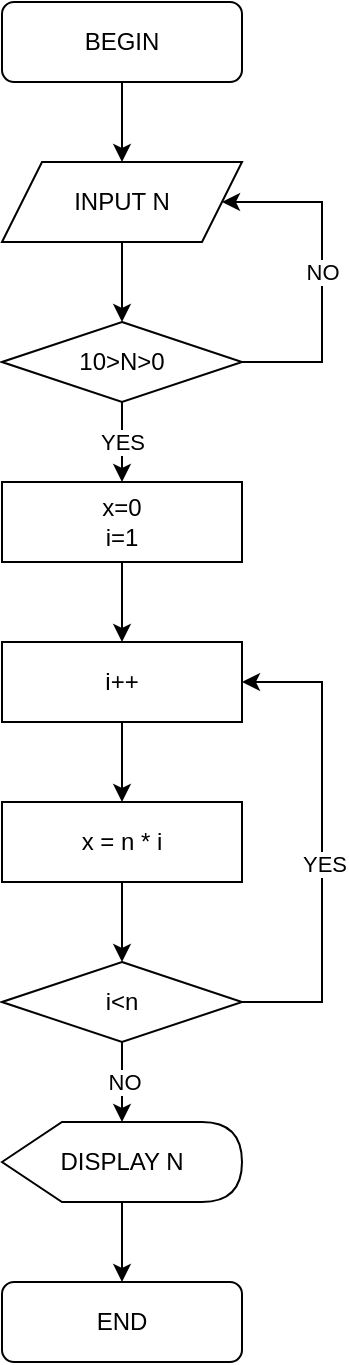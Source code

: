 <mxfile version="16.2.7" type="device"><diagram id="C5RBs43oDa-KdzZeNtuy" name="Page-1"><mxGraphModel dx="1038" dy="579" grid="1" gridSize="10" guides="1" tooltips="1" connect="1" arrows="1" fold="1" page="1" pageScale="1" pageWidth="827" pageHeight="1169" math="0" shadow="0"><root><mxCell id="WIyWlLk6GJQsqaUBKTNV-0"/><mxCell id="WIyWlLk6GJQsqaUBKTNV-1" parent="WIyWlLk6GJQsqaUBKTNV-0"/><mxCell id="KPccNytppL_xNcV1_Lv2-21" style="edgeStyle=orthogonalEdgeStyle;rounded=0;orthogonalLoop=1;jettySize=auto;html=1;entryX=0.5;entryY=0;entryDx=0;entryDy=0;" edge="1" parent="WIyWlLk6GJQsqaUBKTNV-1" source="KPccNytppL_xNcV1_Lv2-8" target="KPccNytppL_xNcV1_Lv2-20"><mxGeometry relative="1" as="geometry"/></mxCell><mxCell id="KPccNytppL_xNcV1_Lv2-8" value="x=0&lt;br&gt;i=1" style="rounded=0;whiteSpace=wrap;html=1;" vertex="1" parent="WIyWlLk6GJQsqaUBKTNV-1"><mxGeometry x="160" y="320" width="120" height="40" as="geometry"/></mxCell><mxCell id="KPccNytppL_xNcV1_Lv2-16" style="edgeStyle=orthogonalEdgeStyle;rounded=0;orthogonalLoop=1;jettySize=auto;html=1;entryX=0.5;entryY=0;entryDx=0;entryDy=0;" edge="1" parent="WIyWlLk6GJQsqaUBKTNV-1" source="KPccNytppL_xNcV1_Lv2-13" target="KPccNytppL_xNcV1_Lv2-14"><mxGeometry relative="1" as="geometry"/></mxCell><mxCell id="KPccNytppL_xNcV1_Lv2-13" value="BEGIN" style="rounded=1;whiteSpace=wrap;html=1;" vertex="1" parent="WIyWlLk6GJQsqaUBKTNV-1"><mxGeometry x="160" y="80" width="120" height="40" as="geometry"/></mxCell><mxCell id="KPccNytppL_xNcV1_Lv2-17" style="edgeStyle=orthogonalEdgeStyle;rounded=0;orthogonalLoop=1;jettySize=auto;html=1;entryX=0.5;entryY=0;entryDx=0;entryDy=0;" edge="1" parent="WIyWlLk6GJQsqaUBKTNV-1" source="KPccNytppL_xNcV1_Lv2-14" target="KPccNytppL_xNcV1_Lv2-15"><mxGeometry relative="1" as="geometry"/></mxCell><mxCell id="KPccNytppL_xNcV1_Lv2-14" value="INPUT N" style="shape=parallelogram;perimeter=parallelogramPerimeter;whiteSpace=wrap;html=1;fixedSize=1;" vertex="1" parent="WIyWlLk6GJQsqaUBKTNV-1"><mxGeometry x="160" y="160" width="120" height="40" as="geometry"/></mxCell><mxCell id="KPccNytppL_xNcV1_Lv2-18" value="YES" style="edgeStyle=orthogonalEdgeStyle;rounded=0;orthogonalLoop=1;jettySize=auto;html=1;entryX=0.5;entryY=0;entryDx=0;entryDy=0;" edge="1" parent="WIyWlLk6GJQsqaUBKTNV-1" source="KPccNytppL_xNcV1_Lv2-15" target="KPccNytppL_xNcV1_Lv2-8"><mxGeometry relative="1" as="geometry"/></mxCell><mxCell id="KPccNytppL_xNcV1_Lv2-19" value="NO" style="edgeStyle=orthogonalEdgeStyle;rounded=0;orthogonalLoop=1;jettySize=auto;html=1;entryX=1;entryY=0.5;entryDx=0;entryDy=0;" edge="1" parent="WIyWlLk6GJQsqaUBKTNV-1" source="KPccNytppL_xNcV1_Lv2-15" target="KPccNytppL_xNcV1_Lv2-14"><mxGeometry relative="1" as="geometry"><Array as="points"><mxPoint x="320" y="260"/><mxPoint x="320" y="180"/></Array></mxGeometry></mxCell><mxCell id="KPccNytppL_xNcV1_Lv2-15" value="10&amp;gt;N&amp;gt;0" style="rhombus;whiteSpace=wrap;html=1;" vertex="1" parent="WIyWlLk6GJQsqaUBKTNV-1"><mxGeometry x="160" y="240" width="120" height="40" as="geometry"/></mxCell><mxCell id="KPccNytppL_xNcV1_Lv2-23" style="edgeStyle=orthogonalEdgeStyle;rounded=0;orthogonalLoop=1;jettySize=auto;html=1;entryX=0.5;entryY=0;entryDx=0;entryDy=0;" edge="1" parent="WIyWlLk6GJQsqaUBKTNV-1" source="KPccNytppL_xNcV1_Lv2-20" target="KPccNytppL_xNcV1_Lv2-22"><mxGeometry relative="1" as="geometry"/></mxCell><mxCell id="KPccNytppL_xNcV1_Lv2-20" value="i++" style="rounded=0;whiteSpace=wrap;html=1;" vertex="1" parent="WIyWlLk6GJQsqaUBKTNV-1"><mxGeometry x="160" y="400" width="120" height="40" as="geometry"/></mxCell><mxCell id="KPccNytppL_xNcV1_Lv2-28" style="edgeStyle=orthogonalEdgeStyle;rounded=0;orthogonalLoop=1;jettySize=auto;html=1;entryX=0.5;entryY=0;entryDx=0;entryDy=0;" edge="1" parent="WIyWlLk6GJQsqaUBKTNV-1" source="KPccNytppL_xNcV1_Lv2-22" target="KPccNytppL_xNcV1_Lv2-24"><mxGeometry relative="1" as="geometry"/></mxCell><mxCell id="KPccNytppL_xNcV1_Lv2-22" value="x = n * i" style="rounded=0;whiteSpace=wrap;html=1;" vertex="1" parent="WIyWlLk6GJQsqaUBKTNV-1"><mxGeometry x="160" y="480" width="120" height="40" as="geometry"/></mxCell><mxCell id="KPccNytppL_xNcV1_Lv2-26" style="edgeStyle=orthogonalEdgeStyle;rounded=0;orthogonalLoop=1;jettySize=auto;html=1;entryX=1;entryY=0.5;entryDx=0;entryDy=0;" edge="1" parent="WIyWlLk6GJQsqaUBKTNV-1" source="KPccNytppL_xNcV1_Lv2-24" target="KPccNytppL_xNcV1_Lv2-20"><mxGeometry relative="1" as="geometry"><Array as="points"><mxPoint x="320" y="580"/><mxPoint x="320" y="420"/></Array></mxGeometry></mxCell><mxCell id="KPccNytppL_xNcV1_Lv2-27" value="YES" style="edgeLabel;html=1;align=center;verticalAlign=middle;resizable=0;points=[];" vertex="1" connectable="0" parent="KPccNytppL_xNcV1_Lv2-26"><mxGeometry x="-0.092" y="-1" relative="1" as="geometry"><mxPoint as="offset"/></mxGeometry></mxCell><mxCell id="KPccNytppL_xNcV1_Lv2-29" value="NO" style="edgeStyle=orthogonalEdgeStyle;rounded=0;orthogonalLoop=1;jettySize=auto;html=1;" edge="1" parent="WIyWlLk6GJQsqaUBKTNV-1" source="KPccNytppL_xNcV1_Lv2-24"><mxGeometry relative="1" as="geometry"><mxPoint x="220" y="640" as="targetPoint"/></mxGeometry></mxCell><mxCell id="KPccNytppL_xNcV1_Lv2-24" value="i&amp;lt;n" style="rhombus;whiteSpace=wrap;html=1;" vertex="1" parent="WIyWlLk6GJQsqaUBKTNV-1"><mxGeometry x="160" y="560" width="120" height="40" as="geometry"/></mxCell><mxCell id="KPccNytppL_xNcV1_Lv2-30" value="END" style="rounded=1;whiteSpace=wrap;html=1;" vertex="1" parent="WIyWlLk6GJQsqaUBKTNV-1"><mxGeometry x="160" y="720" width="120" height="40" as="geometry"/></mxCell><mxCell id="KPccNytppL_xNcV1_Lv2-33" style="edgeStyle=orthogonalEdgeStyle;rounded=0;orthogonalLoop=1;jettySize=auto;html=1;" edge="1" parent="WIyWlLk6GJQsqaUBKTNV-1" source="KPccNytppL_xNcV1_Lv2-32" target="KPccNytppL_xNcV1_Lv2-30"><mxGeometry relative="1" as="geometry"/></mxCell><mxCell id="KPccNytppL_xNcV1_Lv2-32" value="DISPLAY N" style="shape=display;whiteSpace=wrap;html=1;" vertex="1" parent="WIyWlLk6GJQsqaUBKTNV-1"><mxGeometry x="160" y="640" width="120" height="40" as="geometry"/></mxCell></root></mxGraphModel></diagram></mxfile>